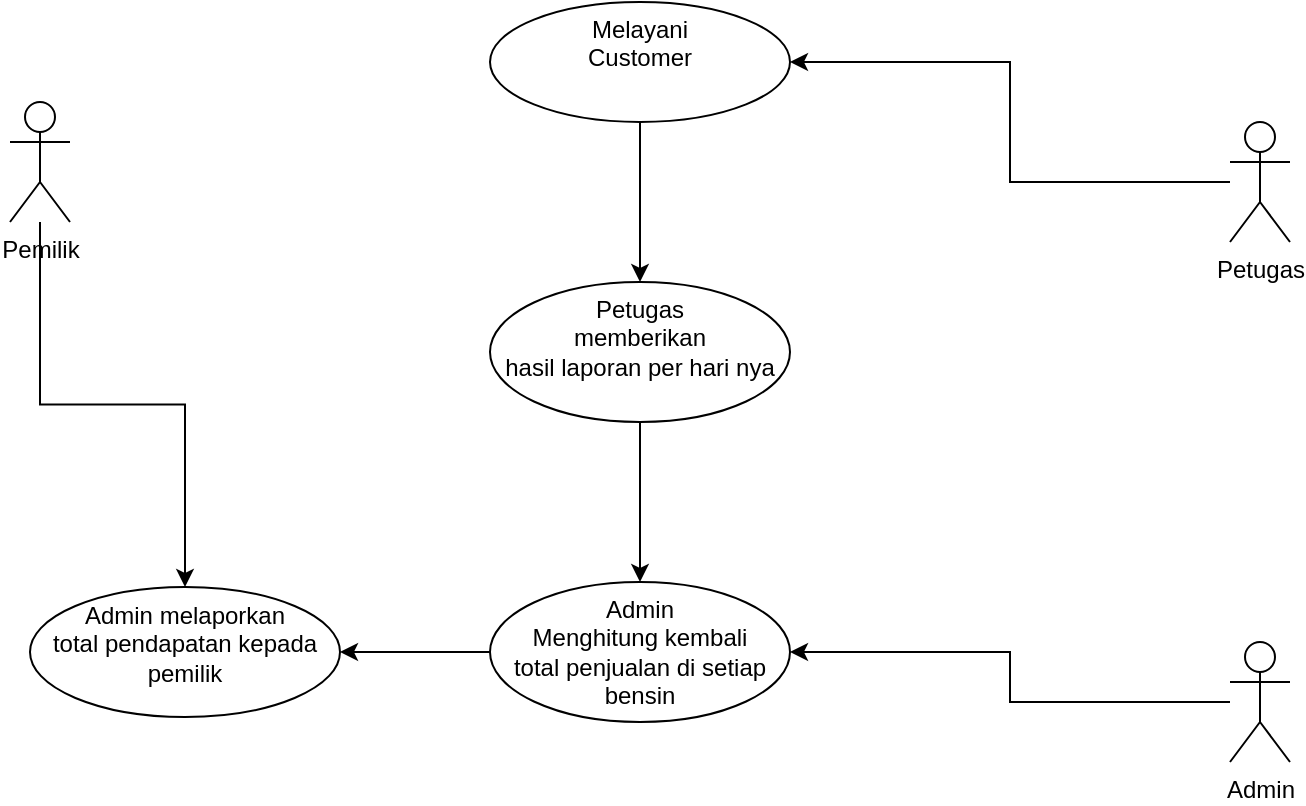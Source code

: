 <mxfile version="17.4.5" type="github">
  <diagram id="Q4hW1Vw3qRKnbn8vuK6e" name="Page-1">
    <mxGraphModel dx="1090" dy="639" grid="1" gridSize="10" guides="1" tooltips="1" connect="1" arrows="1" fold="1" page="1" pageScale="1" pageWidth="850" pageHeight="1100" math="0" shadow="0">
      <root>
        <mxCell id="0" />
        <mxCell id="1" parent="0" />
        <mxCell id="Cg4zryeiTfGanbp6W_TA-10" style="edgeStyle=orthogonalEdgeStyle;rounded=0;orthogonalLoop=1;jettySize=auto;html=1;" edge="1" parent="1" source="vtkCB2mhp_QXezqm18Jt-3" target="Cg4zryeiTfGanbp6W_TA-8">
          <mxGeometry relative="1" as="geometry" />
        </mxCell>
        <mxCell id="vtkCB2mhp_QXezqm18Jt-3" value="Pemilik" style="shape=umlActor;verticalLabelPosition=bottom;verticalAlign=top;html=1;outlineConnect=0;" parent="1" vertex="1">
          <mxGeometry x="140" y="260" width="30" height="60" as="geometry" />
        </mxCell>
        <mxCell id="GUYUoiMitkQpEaruLHYf-4" value="" style="edgeStyle=orthogonalEdgeStyle;rounded=0;orthogonalLoop=1;jettySize=auto;html=1;" parent="1" source="vtkCB2mhp_QXezqm18Jt-9" target="GUYUoiMitkQpEaruLHYf-3" edge="1">
          <mxGeometry relative="1" as="geometry" />
        </mxCell>
        <mxCell id="vtkCB2mhp_QXezqm18Jt-9" value="&lt;div&gt;Petugas&lt;/div&gt;&lt;div&gt;&lt;br&gt;&lt;/div&gt;" style="shape=umlActor;verticalLabelPosition=bottom;verticalAlign=top;html=1;outlineConnect=0;" parent="1" vertex="1">
          <mxGeometry x="750" y="270" width="30" height="60" as="geometry" />
        </mxCell>
        <mxCell id="Cg4zryeiTfGanbp6W_TA-6" style="edgeStyle=orthogonalEdgeStyle;rounded=0;orthogonalLoop=1;jettySize=auto;html=1;" edge="1" parent="1" source="vtkCB2mhp_QXezqm18Jt-12" target="Cg4zryeiTfGanbp6W_TA-4">
          <mxGeometry relative="1" as="geometry" />
        </mxCell>
        <mxCell id="vtkCB2mhp_QXezqm18Jt-12" value="Admin" style="shape=umlActor;verticalLabelPosition=bottom;verticalAlign=top;html=1;outlineConnect=0;" parent="1" vertex="1">
          <mxGeometry x="750" y="530" width="30" height="60" as="geometry" />
        </mxCell>
        <mxCell id="Cg4zryeiTfGanbp6W_TA-3" value="" style="edgeStyle=orthogonalEdgeStyle;rounded=0;orthogonalLoop=1;jettySize=auto;html=1;" edge="1" parent="1" source="GUYUoiMitkQpEaruLHYf-3" target="Cg4zryeiTfGanbp6W_TA-2">
          <mxGeometry relative="1" as="geometry" />
        </mxCell>
        <mxCell id="GUYUoiMitkQpEaruLHYf-3" value="&lt;div&gt;Melayani&lt;/div&gt;&lt;div&gt;Customer&lt;br&gt;&lt;/div&gt;" style="ellipse;whiteSpace=wrap;html=1;verticalAlign=top;" parent="1" vertex="1">
          <mxGeometry x="380" y="210" width="150" height="60" as="geometry" />
        </mxCell>
        <mxCell id="Cg4zryeiTfGanbp6W_TA-5" value="" style="edgeStyle=orthogonalEdgeStyle;rounded=0;orthogonalLoop=1;jettySize=auto;html=1;" edge="1" parent="1" source="Cg4zryeiTfGanbp6W_TA-2" target="Cg4zryeiTfGanbp6W_TA-4">
          <mxGeometry relative="1" as="geometry" />
        </mxCell>
        <mxCell id="Cg4zryeiTfGanbp6W_TA-2" value="&lt;div&gt;Petugas&lt;/div&gt;&lt;div&gt;memberikan&lt;/div&gt;&lt;div&gt;hasil laporan per hari nya &lt;/div&gt;" style="ellipse;whiteSpace=wrap;html=1;verticalAlign=top;" vertex="1" parent="1">
          <mxGeometry x="380" y="350" width="150" height="70" as="geometry" />
        </mxCell>
        <mxCell id="Cg4zryeiTfGanbp6W_TA-9" value="" style="edgeStyle=orthogonalEdgeStyle;rounded=0;orthogonalLoop=1;jettySize=auto;html=1;" edge="1" parent="1" source="Cg4zryeiTfGanbp6W_TA-4" target="Cg4zryeiTfGanbp6W_TA-8">
          <mxGeometry relative="1" as="geometry" />
        </mxCell>
        <mxCell id="Cg4zryeiTfGanbp6W_TA-4" value="&lt;div&gt;Admin&lt;/div&gt;&lt;div&gt;Menghitung kembali&lt;/div&gt;&lt;div&gt;total penjualan di setiap&lt;/div&gt;&lt;div&gt;bensin&lt;br&gt;&lt;/div&gt;" style="ellipse;whiteSpace=wrap;html=1;verticalAlign=top;" vertex="1" parent="1">
          <mxGeometry x="380" y="500" width="150" height="70" as="geometry" />
        </mxCell>
        <mxCell id="Cg4zryeiTfGanbp6W_TA-8" value="&lt;div&gt;Admin melaporkan&lt;/div&gt;&lt;div&gt;total pendapatan kepada pemilik&lt;br&gt;&lt;/div&gt;" style="ellipse;whiteSpace=wrap;html=1;verticalAlign=top;" vertex="1" parent="1">
          <mxGeometry x="150" y="502.5" width="155" height="65" as="geometry" />
        </mxCell>
      </root>
    </mxGraphModel>
  </diagram>
</mxfile>

